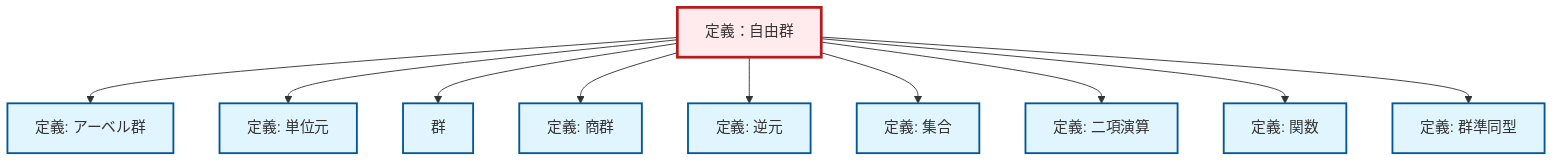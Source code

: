 graph TD
    classDef definition fill:#e1f5fe,stroke:#01579b,stroke-width:2px
    classDef theorem fill:#f3e5f5,stroke:#4a148c,stroke-width:2px
    classDef axiom fill:#fff3e0,stroke:#e65100,stroke-width:2px
    classDef example fill:#e8f5e9,stroke:#1b5e20,stroke-width:2px
    classDef current fill:#ffebee,stroke:#b71c1c,stroke-width:3px
    def-group["群"]:::definition
    def-abelian-group["定義: アーベル群"]:::definition
    def-identity-element["定義: 単位元"]:::definition
    def-function["定義: 関数"]:::definition
    def-binary-operation["定義: 二項演算"]:::definition
    def-quotient-group["定義: 商群"]:::definition
    def-free-group["定義：自由群"]:::definition
    def-homomorphism["定義: 群準同型"]:::definition
    def-inverse-element["定義: 逆元"]:::definition
    def-set["定義: 集合"]:::definition
    def-free-group --> def-abelian-group
    def-free-group --> def-identity-element
    def-free-group --> def-group
    def-free-group --> def-quotient-group
    def-free-group --> def-inverse-element
    def-free-group --> def-set
    def-free-group --> def-binary-operation
    def-free-group --> def-function
    def-free-group --> def-homomorphism
    class def-free-group current